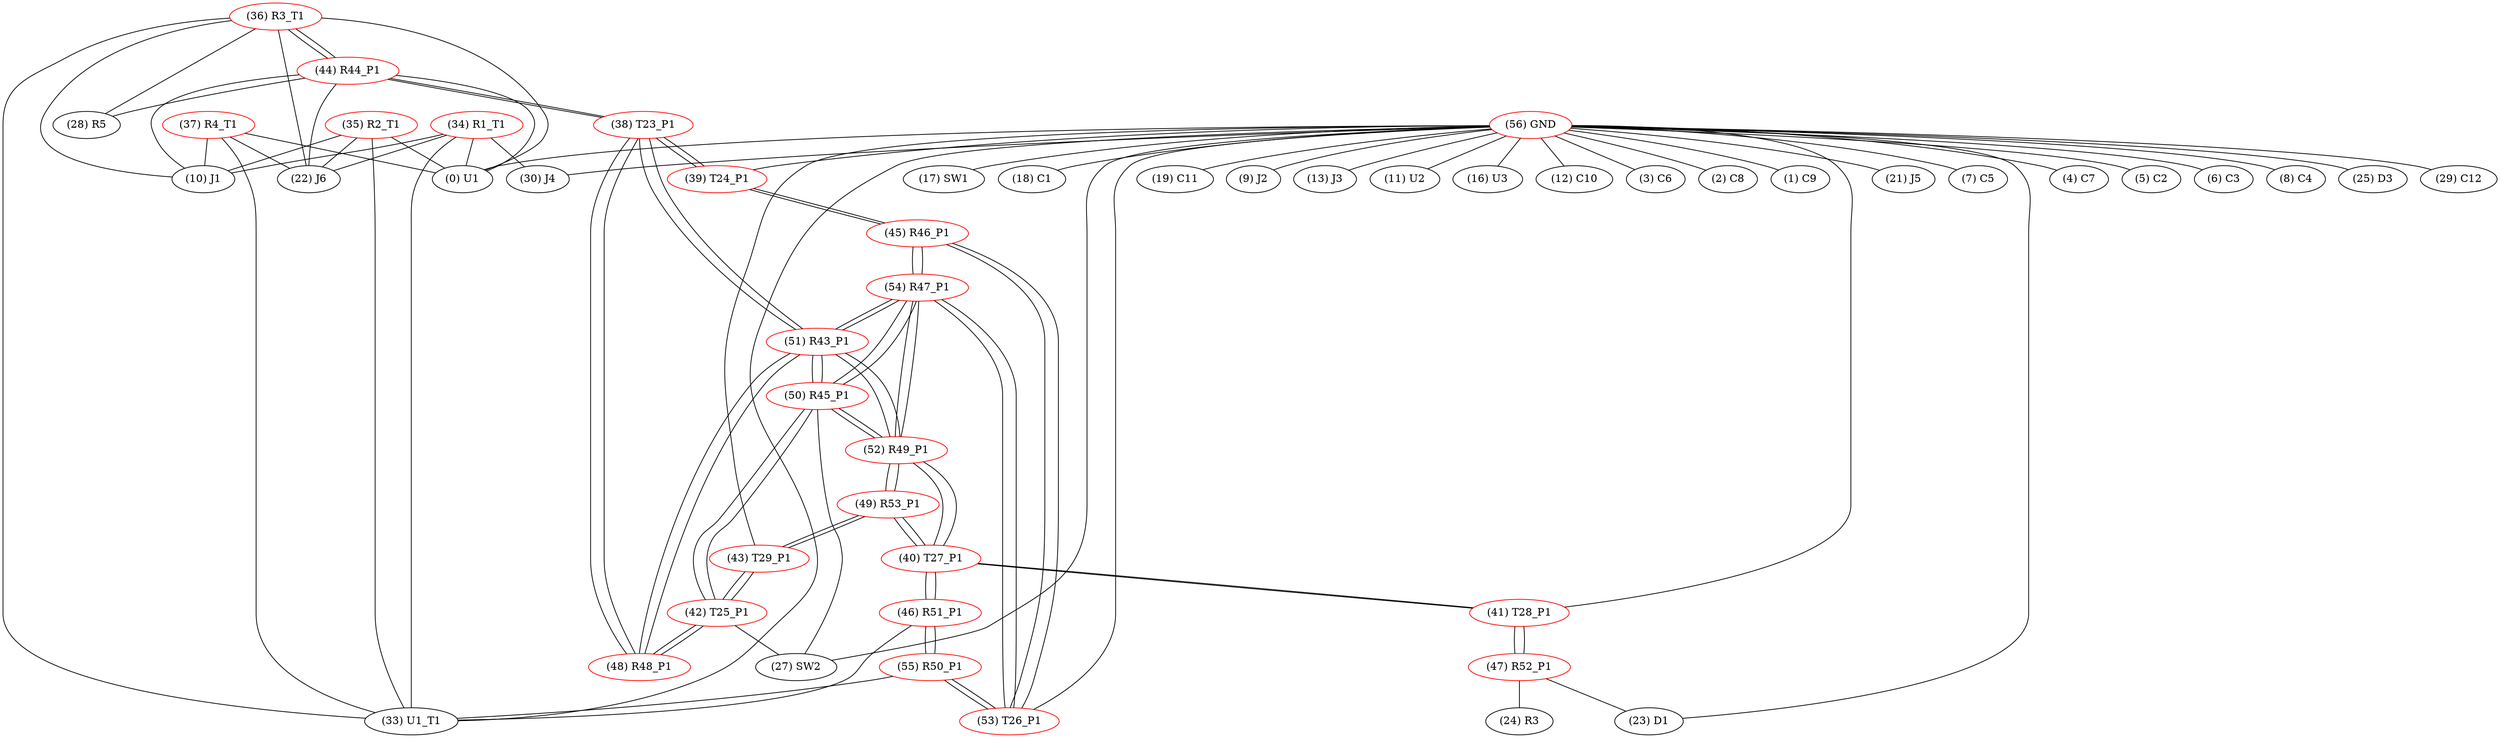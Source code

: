 graph {
	34 [label="(34) R1_T1" color=red]
	0 [label="(0) U1"]
	22 [label="(22) J6"]
	30 [label="(30) J4"]
	10 [label="(10) J1"]
	33 [label="(33) U1_T1"]
	35 [label="(35) R2_T1" color=red]
	0 [label="(0) U1"]
	22 [label="(22) J6"]
	10 [label="(10) J1"]
	33 [label="(33) U1_T1"]
	36 [label="(36) R3_T1" color=red]
	10 [label="(10) J1"]
	28 [label="(28) R5"]
	0 [label="(0) U1"]
	22 [label="(22) J6"]
	44 [label="(44) R44_P1"]
	33 [label="(33) U1_T1"]
	37 [label="(37) R4_T1" color=red]
	0 [label="(0) U1"]
	22 [label="(22) J6"]
	10 [label="(10) J1"]
	33 [label="(33) U1_T1"]
	38 [label="(38) T23_P1" color=red]
	48 [label="(48) R48_P1"]
	51 [label="(51) R43_P1"]
	39 [label="(39) T24_P1"]
	44 [label="(44) R44_P1"]
	39 [label="(39) T24_P1" color=red]
	45 [label="(45) R46_P1"]
	38 [label="(38) T23_P1"]
	40 [label="(40) T27_P1" color=red]
	46 [label="(46) R51_P1"]
	41 [label="(41) T28_P1"]
	49 [label="(49) R53_P1"]
	52 [label="(52) R49_P1"]
	41 [label="(41) T28_P1" color=red]
	47 [label="(47) R52_P1"]
	40 [label="(40) T27_P1"]
	42 [label="(42) T25_P1" color=red]
	43 [label="(43) T29_P1"]
	48 [label="(48) R48_P1"]
	50 [label="(50) R45_P1"]
	27 [label="(27) SW2"]
	43 [label="(43) T29_P1" color=red]
	42 [label="(42) T25_P1"]
	49 [label="(49) R53_P1"]
	44 [label="(44) R44_P1" color=red]
	10 [label="(10) J1"]
	28 [label="(28) R5"]
	0 [label="(0) U1"]
	22 [label="(22) J6"]
	36 [label="(36) R3_T1"]
	38 [label="(38) T23_P1"]
	45 [label="(45) R46_P1" color=red]
	53 [label="(53) T26_P1"]
	54 [label="(54) R47_P1"]
	39 [label="(39) T24_P1"]
	46 [label="(46) R51_P1" color=red]
	40 [label="(40) T27_P1"]
	55 [label="(55) R50_P1"]
	33 [label="(33) U1_T1"]
	47 [label="(47) R52_P1" color=red]
	23 [label="(23) D1"]
	24 [label="(24) R3"]
	41 [label="(41) T28_P1"]
	48 [label="(48) R48_P1" color=red]
	42 [label="(42) T25_P1"]
	38 [label="(38) T23_P1"]
	51 [label="(51) R43_P1"]
	49 [label="(49) R53_P1" color=red]
	43 [label="(43) T29_P1"]
	40 [label="(40) T27_P1"]
	52 [label="(52) R49_P1"]
	50 [label="(50) R45_P1" color=red]
	54 [label="(54) R47_P1"]
	51 [label="(51) R43_P1"]
	52 [label="(52) R49_P1"]
	42 [label="(42) T25_P1"]
	27 [label="(27) SW2"]
	51 [label="(51) R43_P1" color=red]
	48 [label="(48) R48_P1"]
	38 [label="(38) T23_P1"]
	54 [label="(54) R47_P1"]
	50 [label="(50) R45_P1"]
	52 [label="(52) R49_P1"]
	52 [label="(52) R49_P1" color=red]
	54 [label="(54) R47_P1"]
	50 [label="(50) R45_P1"]
	51 [label="(51) R43_P1"]
	40 [label="(40) T27_P1"]
	49 [label="(49) R53_P1"]
	53 [label="(53) T26_P1" color=red]
	55 [label="(55) R50_P1"]
	45 [label="(45) R46_P1"]
	54 [label="(54) R47_P1"]
	54 [label="(54) R47_P1" color=red]
	50 [label="(50) R45_P1"]
	51 [label="(51) R43_P1"]
	52 [label="(52) R49_P1"]
	53 [label="(53) T26_P1"]
	45 [label="(45) R46_P1"]
	55 [label="(55) R50_P1" color=red]
	53 [label="(53) T26_P1"]
	46 [label="(46) R51_P1"]
	33 [label="(33) U1_T1"]
	56 [label="(56) GND" color=red]
	3 [label="(3) C6"]
	2 [label="(2) C8"]
	1 [label="(1) C9"]
	21 [label="(21) J5"]
	7 [label="(7) C5"]
	0 [label="(0) U1"]
	4 [label="(4) C7"]
	5 [label="(5) C2"]
	6 [label="(6) C3"]
	8 [label="(8) C4"]
	25 [label="(25) D3"]
	29 [label="(29) C12"]
	30 [label="(30) J4"]
	17 [label="(17) SW1"]
	18 [label="(18) C1"]
	19 [label="(19) C11"]
	9 [label="(9) J2"]
	27 [label="(27) SW2"]
	23 [label="(23) D1"]
	13 [label="(13) J3"]
	11 [label="(11) U2"]
	16 [label="(16) U3"]
	12 [label="(12) C10"]
	33 [label="(33) U1_T1"]
	53 [label="(53) T26_P1"]
	39 [label="(39) T24_P1"]
	43 [label="(43) T29_P1"]
	41 [label="(41) T28_P1"]
	34 -- 0
	34 -- 22
	34 -- 30
	34 -- 10
	34 -- 33
	35 -- 0
	35 -- 22
	35 -- 10
	35 -- 33
	36 -- 10
	36 -- 28
	36 -- 0
	36 -- 22
	36 -- 44
	36 -- 33
	37 -- 0
	37 -- 22
	37 -- 10
	37 -- 33
	38 -- 48
	38 -- 51
	38 -- 39
	38 -- 44
	39 -- 45
	39 -- 38
	40 -- 46
	40 -- 41
	40 -- 49
	40 -- 52
	41 -- 47
	41 -- 40
	42 -- 43
	42 -- 48
	42 -- 50
	42 -- 27
	43 -- 42
	43 -- 49
	44 -- 10
	44 -- 28
	44 -- 0
	44 -- 22
	44 -- 36
	44 -- 38
	45 -- 53
	45 -- 54
	45 -- 39
	46 -- 40
	46 -- 55
	46 -- 33
	47 -- 23
	47 -- 24
	47 -- 41
	48 -- 42
	48 -- 38
	48 -- 51
	49 -- 43
	49 -- 40
	49 -- 52
	50 -- 54
	50 -- 51
	50 -- 52
	50 -- 42
	50 -- 27
	51 -- 48
	51 -- 38
	51 -- 54
	51 -- 50
	51 -- 52
	52 -- 54
	52 -- 50
	52 -- 51
	52 -- 40
	52 -- 49
	53 -- 55
	53 -- 45
	53 -- 54
	54 -- 50
	54 -- 51
	54 -- 52
	54 -- 53
	54 -- 45
	55 -- 53
	55 -- 46
	55 -- 33
	56 -- 3
	56 -- 2
	56 -- 1
	56 -- 21
	56 -- 7
	56 -- 0
	56 -- 4
	56 -- 5
	56 -- 6
	56 -- 8
	56 -- 25
	56 -- 29
	56 -- 30
	56 -- 17
	56 -- 18
	56 -- 19
	56 -- 9
	56 -- 27
	56 -- 23
	56 -- 13
	56 -- 11
	56 -- 16
	56 -- 12
	56 -- 33
	56 -- 53
	56 -- 39
	56 -- 43
	56 -- 41
}